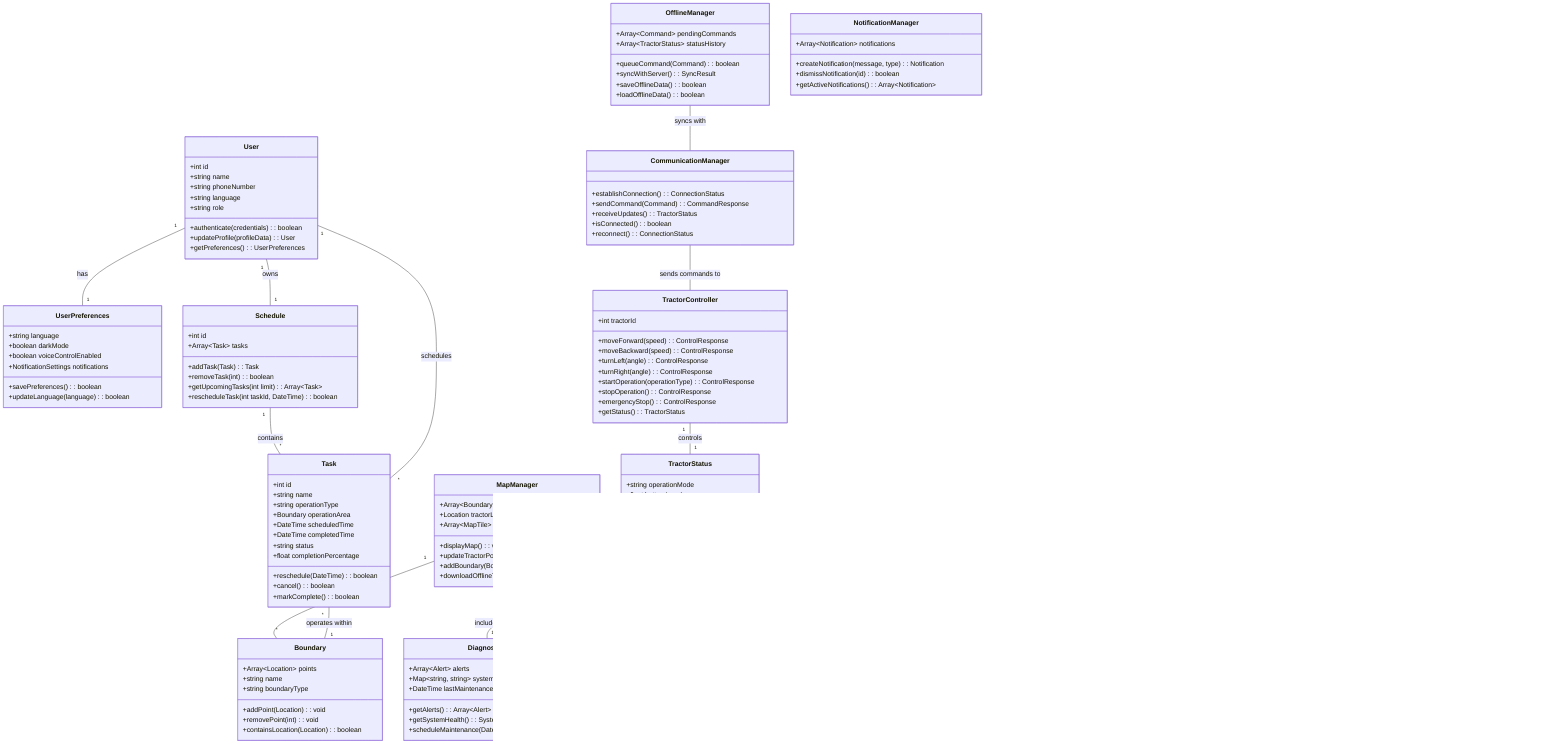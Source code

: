 classDiagram
    class User {
        +int id
        +string name
        +string phoneNumber
        +string language
        +string role
        +authenticate(credentials): boolean
        +updateProfile(profileData): User
        +getPreferences(): UserPreferences
    }

    class UserPreferences {
        +string language
        +boolean darkMode
        +boolean voiceControlEnabled
        +NotificationSettings notifications
        +savePreferences(): boolean
        +updateLanguage(language): boolean
    }

    class TractorController {
        +int tractorId
        +moveForward(speed): ControlResponse
        +moveBackward(speed): ControlResponse
        +turnLeft(angle): ControlResponse
        +turnRight(angle): ControlResponse
        +startOperation(operationType): ControlResponse
        +stopOperation(): ControlResponse
        +emergencyStop(): ControlResponse
        +getStatus(): TractorStatus
    }

    class TractorStatus {
        +string operationMode
        +float batteryLevel
        +Location currentLocation
        +float speed
        +boolean cutterActive
        +boolean loaderActive
        +boolean transporterActive
        +boolean isMoving
        +Diagnostics diagnostics
        +isOperational(): boolean
        +getEstimatedRuntime(): number
    }

    class Location {
        +float latitude
        +float longitude
        +float elevation
        +string address
        +getDistanceFrom(Location): float
        +isWithinBoundary(Boundary): boolean
    }

    class Boundary {
        +Array~Location~ points
        +string name
        +string boundaryType
        +addPoint(Location): void
        +removePoint(int): void
        +containsLocation(Location): boolean
    }

    class Task {
        +int id
        +string name
        +string operationType
        +Boundary operationArea
        +DateTime scheduledTime
        +DateTime completedTime
        +string status
        +float completionPercentage
        +reschedule(DateTime): boolean
        +cancel(): boolean
        +markComplete(): boolean
    }

    class Schedule {
        +int id
        +Array~Task~ tasks
        +addTask(Task): Task
        +removeTask(int): boolean
        +getUpcomingTasks(int limit): Array~Task~
        +rescheduleTask(int taskId, DateTime): boolean
    }

    class CommunicationManager {
        +establishConnection(): ConnectionStatus
        +sendCommand(Command): CommandResponse
        +receiveUpdates(): TractorStatus
        +isConnected(): boolean
        +reconnect(): ConnectionStatus
    }

    class OfflineManager {
        +Array~Command~ pendingCommands
        +Array~TractorStatus~ statusHistory
        +queueCommand(Command): boolean
        +syncWithServer(): SyncResult
        +saveOfflineData(): boolean
        +loadOfflineData(): boolean
    }

    class MapManager {
        +Array~Boundary~ boundaries
        +Location tractorLocation
        +Array~MapTile~ offlineTiles
        +displayMap(): void
        +updateTractorPosition(Location): void
        +addBoundary(Boundary): void
        +downloadOfflineTiles(Boundary): Promise
    }

    class NotificationManager {
        +Array~Notification~ notifications
        +createNotification(message, type): Notification
        +dismissNotification(id): boolean
        +getActiveNotifications(): Array~Notification~
    }

    class Diagnostics {
        +Array~Alert~ alerts
        +Map~string, string~ systemReadings
        +DateTime lastMaintenance
        +getAlerts(): Array~Alert~
        +getSystemHealth(): SystemHealth
        +scheduleMaintenance(DateTime): boolean
    }

    class Analytics {
        +recordOperation(OperationData): boolean
        +calculateEfficiency(): EfficiencyMetrics
        +generateUsageReport(): UsageReport
        +trackBatteryConsumption(): BatteryMetrics
    }

    class AuthManager {
        +login(credentials): AuthResult
        +logout(): boolean
        +verifyToken(): boolean
        +refreshToken(): string
        +generateOTP(phoneNumber): boolean
    }

    class WeatherService {
        +getCurrentWeather(Location): Weather
        +getForecast(Location, days): Array~Weather~
        +isOperationalWeather(): boolean
    }

    User "1" -- "1" UserPreferences: has
    User "1" -- "*" Task: schedules
    User "1" -- "1" Schedule: owns
    TractorController "1" -- "1" TractorStatus: controls
    TractorStatus "1" -- "1" Location: has
    TractorStatus "1" -- "1" Diagnostics: includes
    Task "*" -- "1" Boundary: operates within
    Schedule "1" -- "*" Task: contains
    CommunicationManager -- TractorController: sends commands to
    OfflineManager -- CommunicationManager: syncs with
    MapManager "1" -- "*" Boundary: displays
    MapManager -- Location: tracks